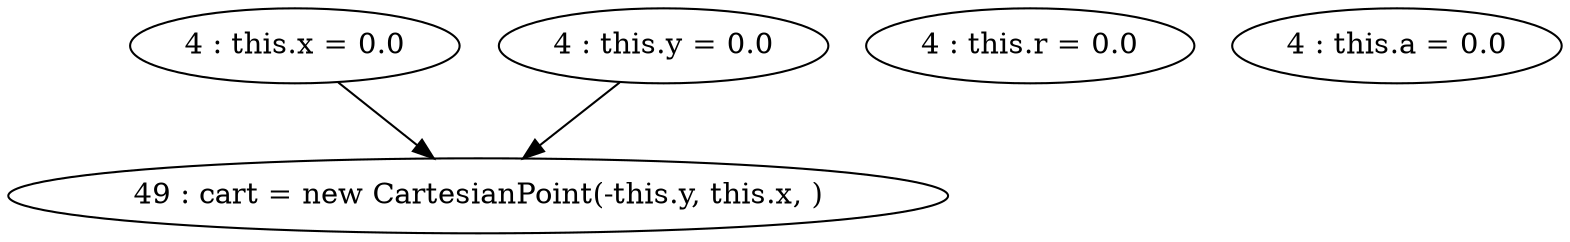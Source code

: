 digraph G {
"4 : this.x = 0.0"
"4 : this.x = 0.0" -> "49 : cart = new CartesianPoint(-this.y, this.x, )"
"4 : this.y = 0.0"
"4 : this.y = 0.0" -> "49 : cart = new CartesianPoint(-this.y, this.x, )"
"4 : this.r = 0.0"
"4 : this.a = 0.0"
"49 : cart = new CartesianPoint(-this.y, this.x, )"
}